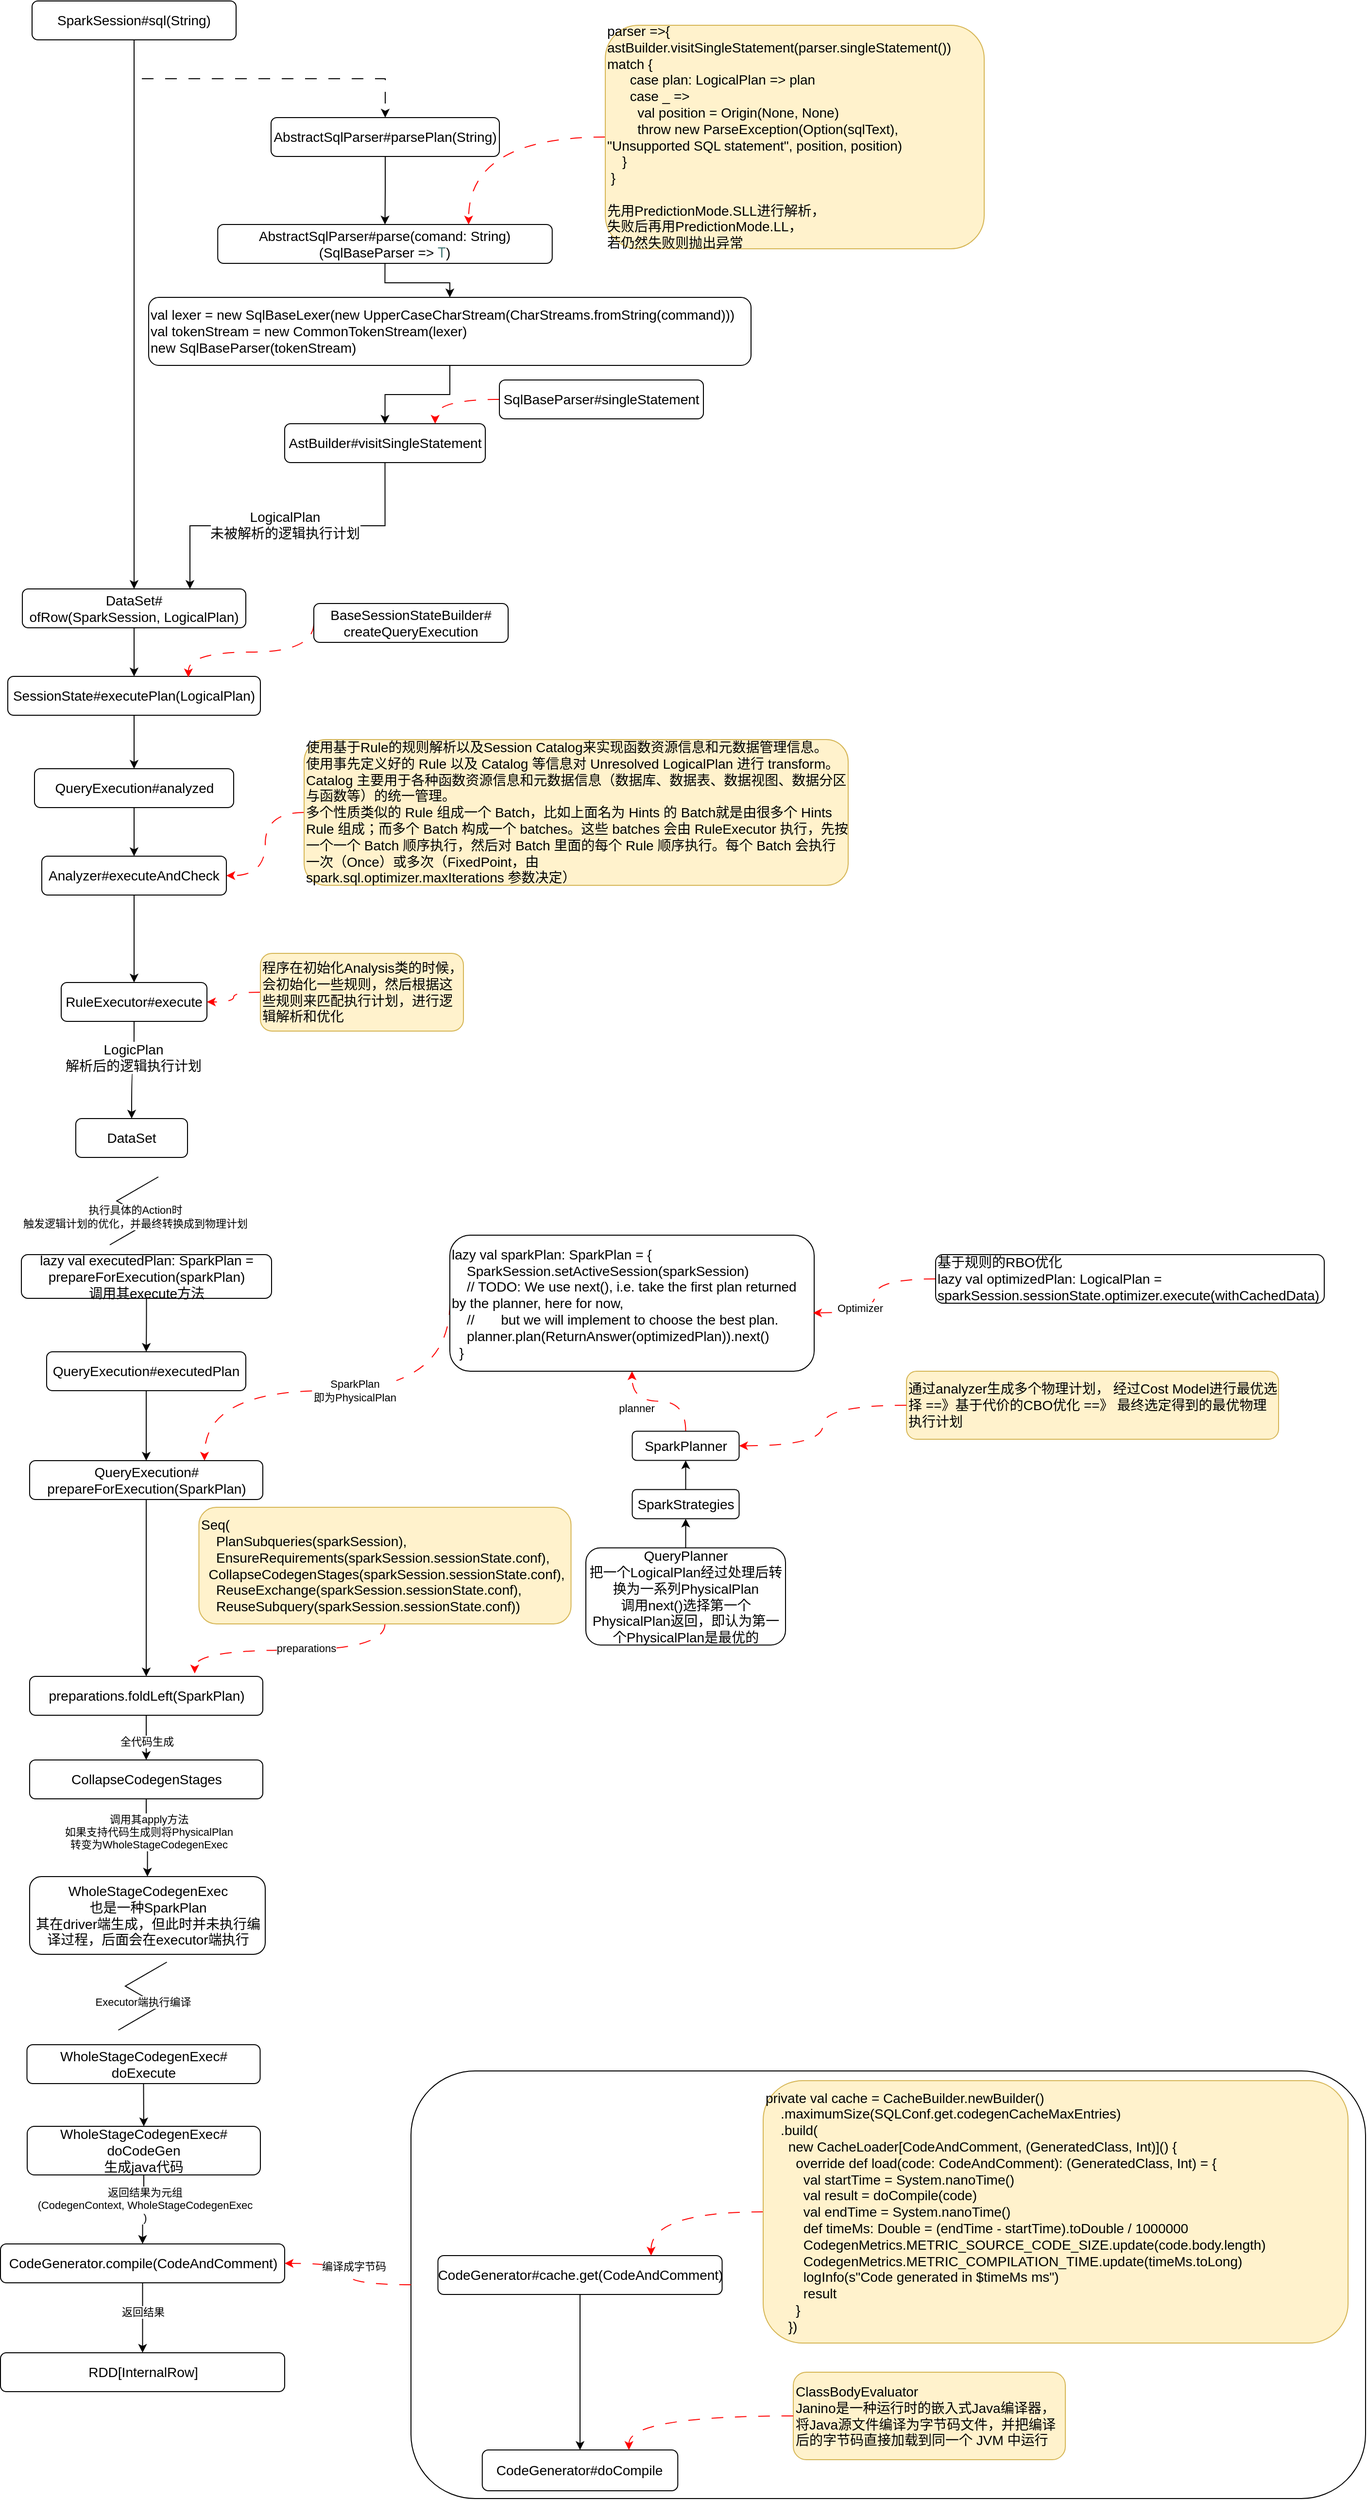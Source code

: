 <mxfile version="20.8.20" type="github">
  <diagram name="Spark  SQL执行流程" id="dEqnPz7Te2CZXSZK34e1">
    <mxGraphModel dx="1058" dy="526" grid="1" gridSize="10" guides="1" tooltips="1" connect="1" arrows="1" fold="1" page="1" pageScale="1" pageWidth="827" pageHeight="1169" math="0" shadow="0">
      <root>
        <mxCell id="0" />
        <mxCell id="1" parent="0" />
        <mxCell id="THCTk6hH6egYFEfsFXks-5" style="edgeStyle=orthogonalEdgeStyle;rounded=0;orthogonalLoop=1;jettySize=auto;html=1;exitX=0.5;exitY=1;exitDx=0;exitDy=0;fontSize=14;" parent="1" source="THCTk6hH6egYFEfsFXks-1" target="THCTk6hH6egYFEfsFXks-4" edge="1">
          <mxGeometry relative="1" as="geometry" />
        </mxCell>
        <mxCell id="THCTk6hH6egYFEfsFXks-8" style="edgeStyle=orthogonalEdgeStyle;rounded=0;orthogonalLoop=1;jettySize=auto;html=1;exitX=0.5;exitY=1;exitDx=0;exitDy=0;entryX=0.5;entryY=0;entryDx=0;entryDy=0;fontSize=14;dashed=1;dashPattern=12 12;" parent="1" source="THCTk6hH6egYFEfsFXks-1" target="THCTk6hH6egYFEfsFXks-6" edge="1">
          <mxGeometry relative="1" as="geometry" />
        </mxCell>
        <mxCell id="THCTk6hH6egYFEfsFXks-1" value="SparkSession#sql(String)" style="rounded=1;whiteSpace=wrap;html=1;fontSize=14;" parent="1" vertex="1">
          <mxGeometry x="50" y="30" width="210" height="40" as="geometry" />
        </mxCell>
        <mxCell id="THCTk6hH6egYFEfsFXks-18" style="edgeStyle=orthogonalEdgeStyle;rounded=0;orthogonalLoop=1;jettySize=auto;html=1;exitX=0.5;exitY=1;exitDx=0;exitDy=0;entryX=0.5;entryY=0;entryDx=0;entryDy=0;fontSize=14;" parent="1" source="THCTk6hH6egYFEfsFXks-4" target="THCTk6hH6egYFEfsFXks-17" edge="1">
          <mxGeometry relative="1" as="geometry" />
        </mxCell>
        <mxCell id="THCTk6hH6egYFEfsFXks-4" value="DataSet#&lt;br&gt;ofRow(SparkSession,&amp;nbsp;LogicalPlan)" style="rounded=1;whiteSpace=wrap;html=1;fontSize=14;" parent="1" vertex="1">
          <mxGeometry x="40" y="635" width="230" height="40" as="geometry" />
        </mxCell>
        <mxCell id="THCTk6hH6egYFEfsFXks-20" style="edgeStyle=orthogonalEdgeStyle;rounded=0;orthogonalLoop=1;jettySize=auto;html=1;exitX=0.5;exitY=1;exitDx=0;exitDy=0;entryX=0.5;entryY=0;entryDx=0;entryDy=0;fontSize=14;" parent="1" source="THCTk6hH6egYFEfsFXks-6" target="THCTk6hH6egYFEfsFXks-19" edge="1">
          <mxGeometry relative="1" as="geometry" />
        </mxCell>
        <mxCell id="THCTk6hH6egYFEfsFXks-6" value="AbstractSqlParser#parsePlan(String)" style="whiteSpace=wrap;html=1;fontSize=14;rounded=1;" parent="1" vertex="1">
          <mxGeometry x="296" y="150" width="235" height="40" as="geometry" />
        </mxCell>
        <mxCell id="THCTk6hH6egYFEfsFXks-15" style="edgeStyle=orthogonalEdgeStyle;rounded=0;orthogonalLoop=1;jettySize=auto;html=1;exitX=0.5;exitY=1;exitDx=0;exitDy=0;entryX=0.75;entryY=0;entryDx=0;entryDy=0;fontSize=14;" parent="1" source="THCTk6hH6egYFEfsFXks-9" target="THCTk6hH6egYFEfsFXks-4" edge="1">
          <mxGeometry relative="1" as="geometry" />
        </mxCell>
        <mxCell id="THCTk6hH6egYFEfsFXks-16" value="LogicalPlan&lt;br&gt;未被解析的逻辑执行计划" style="edgeLabel;html=1;align=center;verticalAlign=middle;resizable=0;points=[];fontSize=14;" parent="THCTk6hH6egYFEfsFXks-15" vertex="1" connectable="0">
          <mxGeometry x="0.193" y="-1" relative="1" as="geometry">
            <mxPoint x="29" as="offset" />
          </mxGeometry>
        </mxCell>
        <mxCell id="THCTk6hH6egYFEfsFXks-9" value="AstBuilder#visitSingleStatement" style="whiteSpace=wrap;html=1;fontSize=14;rounded=1;" parent="1" vertex="1">
          <mxGeometry x="310" y="465" width="206.5" height="40" as="geometry" />
        </mxCell>
        <mxCell id="THCTk6hH6egYFEfsFXks-14" style="edgeStyle=orthogonalEdgeStyle;rounded=0;orthogonalLoop=1;jettySize=auto;html=1;exitX=0;exitY=0.5;exitDx=0;exitDy=0;entryX=0.75;entryY=0;entryDx=0;entryDy=0;fontSize=14;dashed=1;dashPattern=12 12;curved=1;strokeColor=#FF0000;" parent="1" source="THCTk6hH6egYFEfsFXks-12" target="THCTk6hH6egYFEfsFXks-9" edge="1">
          <mxGeometry relative="1" as="geometry" />
        </mxCell>
        <mxCell id="THCTk6hH6egYFEfsFXks-12" value="SqlBaseParser#singleStatement" style="whiteSpace=wrap;html=1;fontSize=14;rounded=1;" parent="1" vertex="1">
          <mxGeometry x="531" y="420" width="210" height="40" as="geometry" />
        </mxCell>
        <mxCell id="THCTk6hH6egYFEfsFXks-27" style="edgeStyle=orthogonalEdgeStyle;rounded=0;orthogonalLoop=1;jettySize=auto;html=1;exitX=0.5;exitY=1;exitDx=0;exitDy=0;entryX=0.5;entryY=0;entryDx=0;entryDy=0;strokeColor=#000000;fontSize=14;" parent="1" source="THCTk6hH6egYFEfsFXks-17" target="THCTk6hH6egYFEfsFXks-26" edge="1">
          <mxGeometry relative="1" as="geometry" />
        </mxCell>
        <mxCell id="THCTk6hH6egYFEfsFXks-17" value="SessionState#executePlan(LogicalPlan&lt;span style=&quot;background-color: initial;&quot;&gt;)&lt;/span&gt;" style="rounded=1;whiteSpace=wrap;html=1;fontSize=14;" parent="1" vertex="1">
          <mxGeometry x="25" y="725" width="260" height="40" as="geometry" />
        </mxCell>
        <mxCell id="xvGSpYOVI_oOir4ocMuj-2" style="edgeStyle=orthogonalEdgeStyle;rounded=0;orthogonalLoop=1;jettySize=auto;html=1;exitX=0.5;exitY=1;exitDx=0;exitDy=0;entryX=0.5;entryY=0;entryDx=0;entryDy=0;" parent="1" source="THCTk6hH6egYFEfsFXks-19" target="xvGSpYOVI_oOir4ocMuj-1" edge="1">
          <mxGeometry relative="1" as="geometry" />
        </mxCell>
        <mxCell id="THCTk6hH6egYFEfsFXks-19" value="AbstractSqlParser#parse(comand: String)(SqlBaseParser =&amp;gt; &lt;span style=&quot;font-family: &amp;quot;JetBrains Mono&amp;quot;, monospace; font-size: 10.5pt; color: rgb(78, 128, 125);&quot;&gt;T&lt;/span&gt;&lt;span style=&quot;background-color: initial;&quot;&gt;)&lt;/span&gt;" style="whiteSpace=wrap;html=1;fontSize=14;rounded=1;" parent="1" vertex="1">
          <mxGeometry x="241.12" y="260" width="344.25" height="40" as="geometry" />
        </mxCell>
        <mxCell id="xvGSpYOVI_oOir4ocMuj-4" style="edgeStyle=orthogonalEdgeStyle;rounded=0;orthogonalLoop=1;jettySize=auto;html=1;exitX=0;exitY=0.5;exitDx=0;exitDy=0;entryX=0.75;entryY=0;entryDx=0;entryDy=0;curved=1;dashed=1;dashPattern=12 12;strokeColor=#FF0000;" parent="1" source="THCTk6hH6egYFEfsFXks-22" target="THCTk6hH6egYFEfsFXks-19" edge="1">
          <mxGeometry relative="1" as="geometry" />
        </mxCell>
        <mxCell id="THCTk6hH6egYFEfsFXks-22" value="&lt;div&gt;parser =&amp;gt;{&lt;/div&gt;&lt;div&gt;&lt;span style=&quot;background-color: initial;&quot;&gt;astBuilder.visitSingleStatement(parser.singleStatement()) match {&lt;/span&gt;&lt;/div&gt;&lt;div&gt;&amp;nbsp; &amp;nbsp; &amp;nbsp; case plan: LogicalPlan =&amp;gt; plan&lt;/div&gt;&lt;div&gt;&amp;nbsp; &amp;nbsp; &amp;nbsp; case _ =&amp;gt;&lt;/div&gt;&lt;div&gt;&amp;nbsp; &amp;nbsp; &amp;nbsp; &amp;nbsp; val position = Origin(None, None)&lt;/div&gt;&lt;div&gt;&amp;nbsp; &amp;nbsp; &amp;nbsp; &amp;nbsp; throw new ParseException(Option(sqlText), &quot;Unsupported SQL statement&quot;, position, position)&lt;/div&gt;&lt;div&gt;&amp;nbsp; &amp;nbsp; }&lt;/div&gt;&lt;div&gt;&amp;nbsp;}&lt;/div&gt;&lt;div&gt;&lt;br&gt;&lt;/div&gt;&lt;div&gt;先用PredictionMode.SLL进行解析，&lt;/div&gt;&lt;div&gt;失败后再用PredictionMode.LL，&lt;/div&gt;&lt;div&gt;若仍然失败则抛出异常&lt;/div&gt;" style="whiteSpace=wrap;html=1;fontSize=14;rounded=1;align=left;fillColor=#fff2cc;strokeColor=#d6b656;" parent="1" vertex="1">
          <mxGeometry x="640" y="55" width="390" height="230" as="geometry" />
        </mxCell>
        <mxCell id="THCTk6hH6egYFEfsFXks-25" style="edgeStyle=orthogonalEdgeStyle;curved=1;rounded=0;orthogonalLoop=1;jettySize=auto;html=1;exitX=0;exitY=0.5;exitDx=0;exitDy=0;entryX=0.715;entryY=0.025;entryDx=0;entryDy=0;entryPerimeter=0;dashed=1;dashPattern=12 12;strokeColor=#FF0000;fontSize=14;" parent="1" source="THCTk6hH6egYFEfsFXks-24" target="THCTk6hH6egYFEfsFXks-17" edge="1">
          <mxGeometry relative="1" as="geometry">
            <Array as="points">
              <mxPoint x="340" y="700" />
              <mxPoint x="211" y="700" />
            </Array>
          </mxGeometry>
        </mxCell>
        <mxCell id="THCTk6hH6egYFEfsFXks-24" value="BaseSessionStateBuilder#&lt;br&gt;createQueryExecution" style="rounded=1;whiteSpace=wrap;html=1;fontSize=14;" parent="1" vertex="1">
          <mxGeometry x="340" y="650" width="200" height="40" as="geometry" />
        </mxCell>
        <mxCell id="THCTk6hH6egYFEfsFXks-30" style="edgeStyle=orthogonalEdgeStyle;rounded=0;orthogonalLoop=1;jettySize=auto;html=1;exitX=0.5;exitY=1;exitDx=0;exitDy=0;entryX=0.5;entryY=0;entryDx=0;entryDy=0;strokeColor=#000000;fontSize=14;" parent="1" source="THCTk6hH6egYFEfsFXks-26" target="THCTk6hH6egYFEfsFXks-29" edge="1">
          <mxGeometry relative="1" as="geometry" />
        </mxCell>
        <mxCell id="THCTk6hH6egYFEfsFXks-26" value="QueryExecution#analyzed" style="rounded=1;whiteSpace=wrap;html=1;fontSize=14;" parent="1" vertex="1">
          <mxGeometry x="52.5" y="820" width="205" height="40" as="geometry" />
        </mxCell>
        <mxCell id="THCTk6hH6egYFEfsFXks-32" style="edgeStyle=orthogonalEdgeStyle;rounded=0;orthogonalLoop=1;jettySize=auto;html=1;exitX=0.5;exitY=1;exitDx=0;exitDy=0;entryX=0.5;entryY=0;entryDx=0;entryDy=0;strokeColor=#000000;fontSize=14;" parent="1" source="THCTk6hH6egYFEfsFXks-29" target="THCTk6hH6egYFEfsFXks-31" edge="1">
          <mxGeometry relative="1" as="geometry" />
        </mxCell>
        <mxCell id="THCTk6hH6egYFEfsFXks-29" value="Analyzer#executeAndCheck" style="whiteSpace=wrap;html=1;fontSize=14;rounded=1;" parent="1" vertex="1">
          <mxGeometry x="60" y="910" width="190" height="40" as="geometry" />
        </mxCell>
        <mxCell id="THCTk6hH6egYFEfsFXks-37" style="edgeStyle=orthogonalEdgeStyle;curved=1;rounded=0;orthogonalLoop=1;jettySize=auto;html=1;exitX=0.5;exitY=1;exitDx=0;exitDy=0;entryX=0.5;entryY=0;entryDx=0;entryDy=0;strokeColor=#000000;fontSize=14;" parent="1" source="THCTk6hH6egYFEfsFXks-31" target="THCTk6hH6egYFEfsFXks-36" edge="1">
          <mxGeometry relative="1" as="geometry" />
        </mxCell>
        <mxCell id="THCTk6hH6egYFEfsFXks-38" value="LogicPlan&lt;br&gt;解析后的逻辑执行计划" style="edgeLabel;html=1;align=center;verticalAlign=middle;resizable=0;points=[];fontSize=14;" parent="THCTk6hH6egYFEfsFXks-37" vertex="1" connectable="0">
          <mxGeometry x="-0.28" y="-1" relative="1" as="geometry">
            <mxPoint as="offset" />
          </mxGeometry>
        </mxCell>
        <mxCell id="THCTk6hH6egYFEfsFXks-31" value="RuleExecutor#execute" style="whiteSpace=wrap;html=1;fontSize=14;rounded=1;" parent="1" vertex="1">
          <mxGeometry x="80" y="1040" width="150" height="40" as="geometry" />
        </mxCell>
        <mxCell id="THCTk6hH6egYFEfsFXks-35" style="edgeStyle=orthogonalEdgeStyle;rounded=0;orthogonalLoop=1;jettySize=auto;html=1;exitX=0;exitY=0.5;exitDx=0;exitDy=0;entryX=1;entryY=0.5;entryDx=0;entryDy=0;strokeColor=#FF0000;fontSize=14;curved=1;dashed=1;dashPattern=12 12;" parent="1" source="THCTk6hH6egYFEfsFXks-33" target="THCTk6hH6egYFEfsFXks-31" edge="1">
          <mxGeometry relative="1" as="geometry" />
        </mxCell>
        <mxCell id="THCTk6hH6egYFEfsFXks-33" value="程序在初始化Analysis类的时候，会初始化一些规则，然后根据这些规则来匹配执行计划，进行逻辑解析和优化" style="whiteSpace=wrap;html=1;fontSize=14;rounded=1;align=left;fillColor=#fff2cc;strokeColor=#d6b656;" parent="1" vertex="1">
          <mxGeometry x="285" y="1010" width="209" height="80" as="geometry" />
        </mxCell>
        <mxCell id="THCTk6hH6egYFEfsFXks-36" value="DataSet" style="whiteSpace=wrap;html=1;fontSize=14;rounded=1;" parent="1" vertex="1">
          <mxGeometry x="95" y="1180" width="115" height="40" as="geometry" />
        </mxCell>
        <mxCell id="Hme6o7wAtb_QXtmtZKTd-1" value="" style="edgeStyle=isometricEdgeStyle;endArrow=none;html=1;rounded=0;" parent="1" edge="1">
          <mxGeometry width="50" height="100" relative="1" as="geometry">
            <mxPoint x="130" y="1310" as="sourcePoint" />
            <mxPoint x="180" y="1240" as="targetPoint" />
          </mxGeometry>
        </mxCell>
        <mxCell id="dJa-XMbD3ppQLrqUtmth-2" value="执行具体的Action时&lt;br&gt;触发逻辑计划的优化，并最终转换成到物理计划" style="edgeLabel;html=1;align=center;verticalAlign=middle;resizable=0;points=[];" parent="Hme6o7wAtb_QXtmtZKTd-1" vertex="1" connectable="0">
          <mxGeometry x="-0.559" y="-1" relative="1" as="geometry">
            <mxPoint x="-2" y="-15" as="offset" />
          </mxGeometry>
        </mxCell>
        <mxCell id="xvGSpYOVI_oOir4ocMuj-3" style="edgeStyle=orthogonalEdgeStyle;rounded=0;orthogonalLoop=1;jettySize=auto;html=1;exitX=0.5;exitY=1;exitDx=0;exitDy=0;entryX=0.5;entryY=0;entryDx=0;entryDy=0;" parent="1" source="xvGSpYOVI_oOir4ocMuj-1" target="THCTk6hH6egYFEfsFXks-9" edge="1">
          <mxGeometry relative="1" as="geometry" />
        </mxCell>
        <mxCell id="xvGSpYOVI_oOir4ocMuj-1" value="val lexer = new SqlBaseLexer(new UpperCaseCharStream(CharStreams.fromString(command)))&lt;br&gt;val tokenStream = new CommonTokenStream(lexer)&lt;br&gt;new SqlBaseParser(tokenStream)" style="whiteSpace=wrap;html=1;fontSize=14;rounded=1;align=left;" parent="1" vertex="1">
          <mxGeometry x="170" y="335" width="620" height="70" as="geometry" />
        </mxCell>
        <mxCell id="xvGSpYOVI_oOir4ocMuj-6" style="edgeStyle=orthogonalEdgeStyle;curved=1;rounded=0;orthogonalLoop=1;jettySize=auto;html=1;exitX=0;exitY=0.5;exitDx=0;exitDy=0;entryX=1;entryY=0.5;entryDx=0;entryDy=0;dashed=1;dashPattern=12 12;strokeColor=#FF0000;" parent="1" source="xvGSpYOVI_oOir4ocMuj-5" target="THCTk6hH6egYFEfsFXks-29" edge="1">
          <mxGeometry relative="1" as="geometry" />
        </mxCell>
        <mxCell id="xvGSpYOVI_oOir4ocMuj-5" value="使用基于Rule的规则解析以及Session Catalog来实现函数资源信息和元数据管理信息。&lt;br&gt;使用事先定义好的 Rule 以及 Catalog 等信息对 Unresolved LogicalPlan 进行 transform。&lt;br&gt;Catalog 主要用于各种函数资源信息和元数据信息（数据库、数据表、数据视图、数据分区与函数等）的统一管理。&lt;br&gt;&lt;div&gt;多个性质类似的 Rule 组成一个 Batch，比如上面名为 Hints 的 Batch就是由很多个 Hints Rule 组成；而多个 Batch 构成一个 batches。这些 batches 会由 RuleExecutor 执行，先按一个一个 Batch 顺序执行，然后对 Batch 里面的每个 Rule 顺序执行。每个 Batch 会执行一次（Once）或多次（FixedPoint，由&lt;/div&gt;&lt;div&gt;spark.sql.optimizer.maxIterations 参数决定）&lt;/div&gt;" style="whiteSpace=wrap;html=1;fontSize=14;rounded=1;align=left;fillColor=#fff2cc;strokeColor=#d6b656;" parent="1" vertex="1">
          <mxGeometry x="330" y="790" width="560" height="150" as="geometry" />
        </mxCell>
        <mxCell id="dJa-XMbD3ppQLrqUtmth-6" style="edgeStyle=orthogonalEdgeStyle;rounded=0;orthogonalLoop=1;jettySize=auto;html=1;exitX=0.5;exitY=1;exitDx=0;exitDy=0;entryX=0.5;entryY=0;entryDx=0;entryDy=0;" parent="1" source="dJa-XMbD3ppQLrqUtmth-1" target="dJa-XMbD3ppQLrqUtmth-5" edge="1">
          <mxGeometry relative="1" as="geometry" />
        </mxCell>
        <mxCell id="dJa-XMbD3ppQLrqUtmth-1" value="QueryExecution#executedPlan" style="whiteSpace=wrap;html=1;fontSize=14;rounded=1;" parent="1" vertex="1">
          <mxGeometry x="65" y="1420" width="205" height="40" as="geometry" />
        </mxCell>
        <mxCell id="dJa-XMbD3ppQLrqUtmth-8" style="edgeStyle=orthogonalEdgeStyle;rounded=0;orthogonalLoop=1;jettySize=auto;html=1;exitX=0;exitY=0.5;exitDx=0;exitDy=0;entryX=0.75;entryY=0;entryDx=0;entryDy=0;curved=1;dashed=1;dashPattern=12 12;strokeColor=#FF0000;" parent="1" source="dJa-XMbD3ppQLrqUtmth-3" target="dJa-XMbD3ppQLrqUtmth-5" edge="1">
          <mxGeometry relative="1" as="geometry">
            <Array as="points">
              <mxPoint x="480" y="1460" />
              <mxPoint x="228" y="1460" />
            </Array>
          </mxGeometry>
        </mxCell>
        <mxCell id="dJa-XMbD3ppQLrqUtmth-9" value="SparkPlan&lt;br&gt;即为PhysicalPlan" style="edgeLabel;html=1;align=center;verticalAlign=middle;resizable=0;points=[];" parent="dJa-XMbD3ppQLrqUtmth-8" vertex="1" connectable="0">
          <mxGeometry x="0.021" y="15" relative="1" as="geometry">
            <mxPoint x="23" y="-15" as="offset" />
          </mxGeometry>
        </mxCell>
        <mxCell id="dJa-XMbD3ppQLrqUtmth-3" value="&lt;div&gt;lazy val sparkPlan: SparkPlan = {&lt;/div&gt;&lt;div&gt;&amp;nbsp; &amp;nbsp; SparkSession.setActiveSession(sparkSession)&lt;/div&gt;&lt;div&gt;&amp;nbsp; &amp;nbsp; // TODO: We use next(), i.e. take the first plan returned by the planner, here for now,&lt;/div&gt;&lt;div&gt;&amp;nbsp; &amp;nbsp; //&amp;nbsp; &amp;nbsp; &amp;nbsp; &amp;nbsp;but we will implement to choose the best plan.&lt;/div&gt;&lt;div&gt;&amp;nbsp; &amp;nbsp; planner.plan(ReturnAnswer(optimizedPlan)).next()&lt;/div&gt;&lt;div&gt;&amp;nbsp; }&lt;/div&gt;" style="whiteSpace=wrap;html=1;fontSize=14;rounded=1;align=left;" parent="1" vertex="1">
          <mxGeometry x="480" y="1300" width="375" height="140" as="geometry" />
        </mxCell>
        <mxCell id="dJa-XMbD3ppQLrqUtmth-24" style="edgeStyle=orthogonalEdgeStyle;rounded=0;orthogonalLoop=1;jettySize=auto;html=1;exitX=0.5;exitY=1;exitDx=0;exitDy=0;entryX=0.5;entryY=0;entryDx=0;entryDy=0;strokeColor=#000000;" parent="1" source="dJa-XMbD3ppQLrqUtmth-5" target="dJa-XMbD3ppQLrqUtmth-23" edge="1">
          <mxGeometry relative="1" as="geometry" />
        </mxCell>
        <mxCell id="dJa-XMbD3ppQLrqUtmth-5" value="QueryExecution#&lt;br&gt;prepareForExecution(SparkPlan)" style="whiteSpace=wrap;html=1;fontSize=14;rounded=1;" parent="1" vertex="1">
          <mxGeometry x="47.5" y="1532" width="240" height="40" as="geometry" />
        </mxCell>
        <mxCell id="dJa-XMbD3ppQLrqUtmth-11" style="edgeStyle=orthogonalEdgeStyle;curved=1;rounded=0;orthogonalLoop=1;jettySize=auto;html=1;exitX=0;exitY=0.5;exitDx=0;exitDy=0;entryX=0.997;entryY=0.571;entryDx=0;entryDy=0;entryPerimeter=0;dashed=1;dashPattern=12 12;strokeColor=#FF0000;" parent="1" source="dJa-XMbD3ppQLrqUtmth-10" target="dJa-XMbD3ppQLrqUtmth-3" edge="1">
          <mxGeometry relative="1" as="geometry" />
        </mxCell>
        <mxCell id="dJa-XMbD3ppQLrqUtmth-12" value="Optimizer" style="edgeLabel;html=1;align=center;verticalAlign=middle;resizable=0;points=[];" parent="dJa-XMbD3ppQLrqUtmth-11" vertex="1" connectable="0">
          <mxGeometry x="0.403" y="-5" relative="1" as="geometry">
            <mxPoint as="offset" />
          </mxGeometry>
        </mxCell>
        <mxCell id="dJa-XMbD3ppQLrqUtmth-10" value="基于规则的RBO优化&lt;br&gt;lazy val optimizedPlan: LogicalPlan = sparkSession.sessionState.optimizer.execute(withCachedData)" style="whiteSpace=wrap;html=1;fontSize=14;rounded=1;align=left;" parent="1" vertex="1">
          <mxGeometry x="980" y="1320" width="400" height="50" as="geometry" />
        </mxCell>
        <mxCell id="dJa-XMbD3ppQLrqUtmth-14" style="edgeStyle=orthogonalEdgeStyle;curved=1;rounded=0;orthogonalLoop=1;jettySize=auto;html=1;exitX=0.5;exitY=0;exitDx=0;exitDy=0;entryX=0.5;entryY=1;entryDx=0;entryDy=0;dashed=1;dashPattern=12 12;strokeColor=#FF0000;" parent="1" source="dJa-XMbD3ppQLrqUtmth-13" target="dJa-XMbD3ppQLrqUtmth-3" edge="1">
          <mxGeometry relative="1" as="geometry" />
        </mxCell>
        <mxCell id="dJa-XMbD3ppQLrqUtmth-15" value="planner" style="edgeLabel;html=1;align=center;verticalAlign=middle;resizable=0;points=[];" parent="dJa-XMbD3ppQLrqUtmth-14" vertex="1" connectable="0">
          <mxGeometry x="0.39" y="7" relative="1" as="geometry">
            <mxPoint as="offset" />
          </mxGeometry>
        </mxCell>
        <mxCell id="dJa-XMbD3ppQLrqUtmth-13" value="SparkPlanner" style="whiteSpace=wrap;html=1;fontSize=14;rounded=1;" parent="1" vertex="1">
          <mxGeometry x="667.75" y="1501.69" width="110" height="30" as="geometry" />
        </mxCell>
        <mxCell id="dJa-XMbD3ppQLrqUtmth-21" style="edgeStyle=orthogonalEdgeStyle;curved=1;rounded=0;orthogonalLoop=1;jettySize=auto;html=1;exitX=0.5;exitY=0;exitDx=0;exitDy=0;entryX=0.5;entryY=1;entryDx=0;entryDy=0;strokeColor=#000000;" parent="1" source="dJa-XMbD3ppQLrqUtmth-17" target="dJa-XMbD3ppQLrqUtmth-13" edge="1">
          <mxGeometry relative="1" as="geometry" />
        </mxCell>
        <mxCell id="dJa-XMbD3ppQLrqUtmth-17" value="SparkStrategies" style="whiteSpace=wrap;html=1;fontSize=14;rounded=1;" parent="1" vertex="1">
          <mxGeometry x="667.75" y="1561.69" width="110" height="30" as="geometry" />
        </mxCell>
        <mxCell id="dJa-XMbD3ppQLrqUtmth-22" style="edgeStyle=orthogonalEdgeStyle;curved=1;rounded=0;orthogonalLoop=1;jettySize=auto;html=1;exitX=0.5;exitY=0;exitDx=0;exitDy=0;entryX=0.5;entryY=1;entryDx=0;entryDy=0;strokeColor=#000000;" parent="1" source="dJa-XMbD3ppQLrqUtmth-18" target="dJa-XMbD3ppQLrqUtmth-17" edge="1">
          <mxGeometry relative="1" as="geometry" />
        </mxCell>
        <mxCell id="dJa-XMbD3ppQLrqUtmth-18" value="QueryPlanner&lt;br&gt;把一个LogicalPlan经过处理后转换为一系列PhysicalPlan&lt;br&gt;调用next()选择第一个PhysicalPlan返回，即认为第一个PhysicalPlan是最优的" style="whiteSpace=wrap;html=1;fontSize=14;rounded=1;" parent="1" vertex="1">
          <mxGeometry x="620" y="1621.69" width="205.5" height="100" as="geometry" />
        </mxCell>
        <mxCell id="dJa-XMbD3ppQLrqUtmth-30" style="edgeStyle=orthogonalEdgeStyle;rounded=0;orthogonalLoop=1;jettySize=auto;html=1;exitX=0.5;exitY=1;exitDx=0;exitDy=0;entryX=0.5;entryY=0;entryDx=0;entryDy=0;strokeColor=#000000;" parent="1" source="dJa-XMbD3ppQLrqUtmth-23" target="dJa-XMbD3ppQLrqUtmth-28" edge="1">
          <mxGeometry relative="1" as="geometry" />
        </mxCell>
        <mxCell id="dJa-XMbD3ppQLrqUtmth-31" value="全代码生成" style="edgeLabel;html=1;align=center;verticalAlign=middle;resizable=0;points=[];" parent="dJa-XMbD3ppQLrqUtmth-30" vertex="1" connectable="0">
          <mxGeometry x="0.238" y="-2" relative="1" as="geometry">
            <mxPoint x="2" y="-2" as="offset" />
          </mxGeometry>
        </mxCell>
        <mxCell id="dJa-XMbD3ppQLrqUtmth-23" value="preparations.foldLeft(SparkPlan)" style="whiteSpace=wrap;html=1;fontSize=14;rounded=1;" parent="1" vertex="1">
          <mxGeometry x="47.5" y="1754" width="240" height="40" as="geometry" />
        </mxCell>
        <mxCell id="dJa-XMbD3ppQLrqUtmth-26" style="edgeStyle=orthogonalEdgeStyle;curved=1;rounded=0;orthogonalLoop=1;jettySize=auto;html=1;exitX=0.5;exitY=1;exitDx=0;exitDy=0;entryX=0.708;entryY=-0.075;entryDx=0;entryDy=0;entryPerimeter=0;strokeColor=#FF0000;dashed=1;dashPattern=12 12;" parent="1" source="dJa-XMbD3ppQLrqUtmth-25" target="dJa-XMbD3ppQLrqUtmth-23" edge="1">
          <mxGeometry relative="1" as="geometry" />
        </mxCell>
        <mxCell id="dJa-XMbD3ppQLrqUtmth-27" value="preparations" style="edgeLabel;html=1;align=center;verticalAlign=middle;resizable=0;points=[];" parent="dJa-XMbD3ppQLrqUtmth-26" vertex="1" connectable="0">
          <mxGeometry x="-0.124" y="-2" relative="1" as="geometry">
            <mxPoint as="offset" />
          </mxGeometry>
        </mxCell>
        <mxCell id="dJa-XMbD3ppQLrqUtmth-25" value="&lt;div&gt;Seq(&lt;/div&gt;&lt;div&gt;&amp;nbsp; &amp;nbsp; PlanSubqueries(sparkSession),&lt;/div&gt;&lt;div&gt;&amp;nbsp; &amp;nbsp; EnsureRequirements(sparkSession.sessionState.conf),&lt;/div&gt;&lt;div&gt;&amp;nbsp; CollapseCodegenStages(sparkSession.sessionState.conf),&lt;/div&gt;&lt;div&gt;&amp;nbsp; &amp;nbsp; ReuseExchange(sparkSession.sessionState.conf),&lt;/div&gt;&lt;div&gt;&amp;nbsp; &amp;nbsp; ReuseSubquery(sparkSession.sessionState.conf))&lt;/div&gt;" style="whiteSpace=wrap;html=1;fontSize=14;rounded=1;align=left;fillColor=#fff2cc;strokeColor=#d6b656;" parent="1" vertex="1">
          <mxGeometry x="221.74" y="1580" width="383" height="120" as="geometry" />
        </mxCell>
        <mxCell id="dJa-XMbD3ppQLrqUtmth-33" style="edgeStyle=orthogonalEdgeStyle;rounded=0;orthogonalLoop=1;jettySize=auto;html=1;exitX=0.5;exitY=1;exitDx=0;exitDy=0;entryX=0.5;entryY=0;entryDx=0;entryDy=0;strokeColor=#000000;" parent="1" source="dJa-XMbD3ppQLrqUtmth-28" target="dJa-XMbD3ppQLrqUtmth-32" edge="1">
          <mxGeometry relative="1" as="geometry" />
        </mxCell>
        <mxCell id="dJa-XMbD3ppQLrqUtmth-35" value="调用其apply方法&lt;br&gt;如果支持代码生成则将PhysicalPlan&lt;br&gt;转变为WholeStageCodegenExec" style="edgeLabel;html=1;align=center;verticalAlign=middle;resizable=0;points=[];" parent="dJa-XMbD3ppQLrqUtmth-33" vertex="1" connectable="0">
          <mxGeometry x="-0.28" y="2" relative="1" as="geometry">
            <mxPoint y="4" as="offset" />
          </mxGeometry>
        </mxCell>
        <mxCell id="dJa-XMbD3ppQLrqUtmth-28" value="CollapseCodegenStages" style="whiteSpace=wrap;html=1;fontSize=14;rounded=1;" parent="1" vertex="1">
          <mxGeometry x="47.5" y="1840" width="240" height="40" as="geometry" />
        </mxCell>
        <mxCell id="dJa-XMbD3ppQLrqUtmth-32" value="WholeStageCodegenExec&lt;br&gt;也是一种SparkPlan&lt;br&gt;其在driver端生成，但此时并未执行编译过程，后面会在executor端执行" style="whiteSpace=wrap;html=1;fontSize=14;rounded=1;" parent="1" vertex="1">
          <mxGeometry x="47.5" y="1960" width="242.5" height="80" as="geometry" />
        </mxCell>
        <mxCell id="OyspbbeXxSc23yl87xw1-23" style="edgeStyle=orthogonalEdgeStyle;curved=1;rounded=0;orthogonalLoop=1;jettySize=auto;html=1;exitX=0.5;exitY=1;exitDx=0;exitDy=0;entryX=0.5;entryY=0;entryDx=0;entryDy=0;strokeColor=#000000;" edge="1" parent="1" source="OyspbbeXxSc23yl87xw1-1" target="OyspbbeXxSc23yl87xw1-2">
          <mxGeometry relative="1" as="geometry" />
        </mxCell>
        <mxCell id="OyspbbeXxSc23yl87xw1-1" value="WholeStageCodegenExec#&lt;br&gt;doExecute" style="whiteSpace=wrap;html=1;fontSize=14;rounded=1;" vertex="1" parent="1">
          <mxGeometry x="44.75" y="2133" width="240" height="40" as="geometry" />
        </mxCell>
        <mxCell id="OyspbbeXxSc23yl87xw1-5" style="edgeStyle=orthogonalEdgeStyle;rounded=0;orthogonalLoop=1;jettySize=auto;html=1;exitX=0.5;exitY=1;exitDx=0;exitDy=0;entryX=0.5;entryY=0;entryDx=0;entryDy=0;" edge="1" parent="1" source="OyspbbeXxSc23yl87xw1-2" target="OyspbbeXxSc23yl87xw1-7">
          <mxGeometry relative="1" as="geometry">
            <mxPoint x="165" y="2338" as="targetPoint" />
          </mxGeometry>
        </mxCell>
        <mxCell id="OyspbbeXxSc23yl87xw1-6" value="返回结果为元组&lt;br&gt;(CodegenContext, WholeStageCodegenExec&lt;br&gt;)" style="edgeLabel;html=1;align=center;verticalAlign=middle;resizable=0;points=[];" vertex="1" connectable="0" parent="OyspbbeXxSc23yl87xw1-5">
          <mxGeometry x="-0.267" y="1" relative="1" as="geometry">
            <mxPoint y="4" as="offset" />
          </mxGeometry>
        </mxCell>
        <mxCell id="OyspbbeXxSc23yl87xw1-2" value="WholeStageCodegenExec#&lt;br&gt;doCodeGen&lt;br&gt;生成java代码" style="whiteSpace=wrap;html=1;fontSize=14;rounded=1;" vertex="1" parent="1">
          <mxGeometry x="45" y="2217" width="240" height="50" as="geometry" />
        </mxCell>
        <mxCell id="OyspbbeXxSc23yl87xw1-26" style="edgeStyle=orthogonalEdgeStyle;curved=1;rounded=0;orthogonalLoop=1;jettySize=auto;html=1;exitX=0.5;exitY=1;exitDx=0;exitDy=0;entryX=0.5;entryY=0;entryDx=0;entryDy=0;strokeColor=#000000;" edge="1" parent="1" source="OyspbbeXxSc23yl87xw1-7" target="OyspbbeXxSc23yl87xw1-25">
          <mxGeometry relative="1" as="geometry" />
        </mxCell>
        <mxCell id="OyspbbeXxSc23yl87xw1-27" value="返回结果" style="edgeLabel;html=1;align=center;verticalAlign=middle;resizable=0;points=[];" vertex="1" connectable="0" parent="OyspbbeXxSc23yl87xw1-26">
          <mxGeometry x="-0.18" relative="1" as="geometry">
            <mxPoint as="offset" />
          </mxGeometry>
        </mxCell>
        <mxCell id="OyspbbeXxSc23yl87xw1-7" value="CodeGenerator.compile(CodeAndComment&lt;span style=&quot;background-color: initial;&quot;&gt;)&lt;/span&gt;" style="whiteSpace=wrap;html=1;fontSize=14;rounded=1;" vertex="1" parent="1">
          <mxGeometry x="17.5" y="2338" width="292.5" height="40" as="geometry" />
        </mxCell>
        <mxCell id="OyspbbeXxSc23yl87xw1-20" value="" style="group" vertex="1" connectable="0" parent="1">
          <mxGeometry x="440" y="2160" width="982.5" height="440" as="geometry" />
        </mxCell>
        <mxCell id="OyspbbeXxSc23yl87xw1-19" value="" style="whiteSpace=wrap;html=1;fontSize=14;rounded=1;" vertex="1" parent="OyspbbeXxSc23yl87xw1-20">
          <mxGeometry width="982.5" height="440" as="geometry" />
        </mxCell>
        <mxCell id="OyspbbeXxSc23yl87xw1-9" value="CodeGenerator#cache.get(CodeAndComment)" style="whiteSpace=wrap;html=1;fontSize=14;rounded=1;" vertex="1" parent="OyspbbeXxSc23yl87xw1-20">
          <mxGeometry x="27.75" y="190" width="292.5" height="40" as="geometry" />
        </mxCell>
        <mxCell id="OyspbbeXxSc23yl87xw1-12" style="edgeStyle=orthogonalEdgeStyle;rounded=0;orthogonalLoop=1;jettySize=auto;html=1;exitX=0;exitY=0.5;exitDx=0;exitDy=0;entryX=0.75;entryY=0;entryDx=0;entryDy=0;curved=1;dashed=1;dashPattern=12 12;strokeColor=#FF0000;" edge="1" parent="OyspbbeXxSc23yl87xw1-20" source="OyspbbeXxSc23yl87xw1-11" target="OyspbbeXxSc23yl87xw1-9">
          <mxGeometry relative="1" as="geometry" />
        </mxCell>
        <mxCell id="OyspbbeXxSc23yl87xw1-11" value="&lt;div&gt;private val cache = CacheBuilder.newBuilder()&lt;/div&gt;&lt;div&gt;&amp;nbsp; &amp;nbsp; .maximumSize(SQLConf.get.codegenCacheMaxEntries)&lt;/div&gt;&lt;div&gt;&amp;nbsp; &amp;nbsp; .build(&lt;/div&gt;&lt;div&gt;&amp;nbsp; &amp;nbsp; &amp;nbsp; new CacheLoader[CodeAndComment, (GeneratedClass, Int)]() {&lt;/div&gt;&lt;div&gt;&amp;nbsp; &amp;nbsp; &amp;nbsp; &amp;nbsp; override def load(code: CodeAndComment): (GeneratedClass, Int) = {&lt;/div&gt;&lt;div&gt;&amp;nbsp; &amp;nbsp; &amp;nbsp; &amp;nbsp; &amp;nbsp; val startTime = System.nanoTime()&lt;/div&gt;&lt;div&gt;&amp;nbsp; &amp;nbsp; &amp;nbsp; &amp;nbsp; &amp;nbsp; val result = doCompile(code)&lt;/div&gt;&lt;div&gt;&amp;nbsp; &amp;nbsp; &amp;nbsp; &amp;nbsp; &amp;nbsp; val endTime = System.nanoTime()&lt;/div&gt;&lt;div&gt;&amp;nbsp; &amp;nbsp; &amp;nbsp; &amp;nbsp; &amp;nbsp; def timeMs: Double = (endTime - startTime).toDouble / 1000000&lt;/div&gt;&lt;div&gt;&amp;nbsp; &amp;nbsp; &amp;nbsp; &amp;nbsp; &amp;nbsp; CodegenMetrics.METRIC_SOURCE_CODE_SIZE.update(code.body.length)&lt;/div&gt;&lt;div&gt;&amp;nbsp; &amp;nbsp; &amp;nbsp; &amp;nbsp; &amp;nbsp; CodegenMetrics.METRIC_COMPILATION_TIME.update(timeMs.toLong)&lt;/div&gt;&lt;div&gt;&amp;nbsp; &amp;nbsp; &amp;nbsp; &amp;nbsp; &amp;nbsp; logInfo(s&quot;Code generated in $timeMs ms&quot;)&lt;/div&gt;&lt;div&gt;&amp;nbsp; &amp;nbsp; &amp;nbsp; &amp;nbsp; &amp;nbsp; result&lt;/div&gt;&lt;div&gt;&amp;nbsp; &amp;nbsp; &amp;nbsp; &amp;nbsp; }&lt;/div&gt;&lt;div&gt;&amp;nbsp; &amp;nbsp; &amp;nbsp; })&lt;/div&gt;" style="whiteSpace=wrap;html=1;fontSize=14;rounded=1;align=left;fillColor=#fff2cc;strokeColor=#d6b656;" vertex="1" parent="OyspbbeXxSc23yl87xw1-20">
          <mxGeometry x="362.5" y="10" width="602" height="270" as="geometry" />
        </mxCell>
        <mxCell id="OyspbbeXxSc23yl87xw1-13" value="CodeGenerator#doCompile" style="whiteSpace=wrap;html=1;fontSize=14;rounded=1;" vertex="1" parent="OyspbbeXxSc23yl87xw1-20">
          <mxGeometry x="73.38" y="390" width="201.25" height="42" as="geometry" />
        </mxCell>
        <mxCell id="OyspbbeXxSc23yl87xw1-15" style="edgeStyle=orthogonalEdgeStyle;curved=1;rounded=0;orthogonalLoop=1;jettySize=auto;html=1;exitX=0.5;exitY=1;exitDx=0;exitDy=0;entryX=0.5;entryY=0;entryDx=0;entryDy=0;strokeColor=#000000;" edge="1" parent="OyspbbeXxSc23yl87xw1-20" source="OyspbbeXxSc23yl87xw1-9" target="OyspbbeXxSc23yl87xw1-13">
          <mxGeometry relative="1" as="geometry" />
        </mxCell>
        <mxCell id="OyspbbeXxSc23yl87xw1-17" value="ClassBodyEvaluator&lt;br&gt;Janino是一种运行时的嵌入式Java编译器，将Java源文件编译为字节码文件，并把编译后的字节码直接加载到同一个 JVM 中运行" style="whiteSpace=wrap;html=1;fontSize=14;rounded=1;align=left;fillColor=#fff2cc;strokeColor=#d6b656;" vertex="1" parent="OyspbbeXxSc23yl87xw1-20">
          <mxGeometry x="393.5" y="310" width="280" height="90" as="geometry" />
        </mxCell>
        <mxCell id="OyspbbeXxSc23yl87xw1-18" style="edgeStyle=orthogonalEdgeStyle;rounded=0;orthogonalLoop=1;jettySize=auto;html=1;exitX=0;exitY=0.5;exitDx=0;exitDy=0;entryX=0.75;entryY=0;entryDx=0;entryDy=0;curved=1;dashed=1;dashPattern=12 12;strokeColor=#FF0000;" edge="1" parent="OyspbbeXxSc23yl87xw1-20" source="OyspbbeXxSc23yl87xw1-17" target="OyspbbeXxSc23yl87xw1-13">
          <mxGeometry relative="1" as="geometry">
            <mxPoint x="-7.5" y="500" as="sourcePoint" />
            <mxPoint x="-139.5" y="617" as="targetPoint" />
          </mxGeometry>
        </mxCell>
        <mxCell id="OyspbbeXxSc23yl87xw1-21" style="edgeStyle=orthogonalEdgeStyle;rounded=0;orthogonalLoop=1;jettySize=auto;html=1;exitX=0;exitY=0.5;exitDx=0;exitDy=0;entryX=1;entryY=0.5;entryDx=0;entryDy=0;curved=1;dashed=1;dashPattern=12 12;strokeColor=#FF0000;" edge="1" parent="1" source="OyspbbeXxSc23yl87xw1-19" target="OyspbbeXxSc23yl87xw1-7">
          <mxGeometry relative="1" as="geometry">
            <mxPoint x="426" y="2385" as="sourcePoint" />
            <mxPoint x="310" y="2430" as="targetPoint" />
          </mxGeometry>
        </mxCell>
        <mxCell id="OyspbbeXxSc23yl87xw1-22" value="编译成字节码" style="edgeLabel;html=1;align=center;verticalAlign=middle;resizable=0;points=[];" vertex="1" connectable="0" parent="OyspbbeXxSc23yl87xw1-21">
          <mxGeometry x="0.11" y="-6" relative="1" as="geometry">
            <mxPoint as="offset" />
          </mxGeometry>
        </mxCell>
        <mxCell id="OyspbbeXxSc23yl87xw1-25" value="RDD[InternalRow]" style="whiteSpace=wrap;html=1;fontSize=14;rounded=1;" vertex="1" parent="1">
          <mxGeometry x="17.5" y="2450" width="292.5" height="40" as="geometry" />
        </mxCell>
        <mxCell id="OyspbbeXxSc23yl87xw1-29" style="edgeStyle=orthogonalEdgeStyle;curved=1;rounded=0;orthogonalLoop=1;jettySize=auto;html=1;exitX=0.5;exitY=1;exitDx=0;exitDy=0;entryX=0.5;entryY=0;entryDx=0;entryDy=0;strokeColor=#000000;" edge="1" parent="1" source="OyspbbeXxSc23yl87xw1-28" target="dJa-XMbD3ppQLrqUtmth-1">
          <mxGeometry relative="1" as="geometry" />
        </mxCell>
        <mxCell id="OyspbbeXxSc23yl87xw1-28" value="lazy val executedPlan: SparkPlan = prepareForExecution(sparkPlan)&lt;br&gt;调用其execute方法" style="whiteSpace=wrap;html=1;fontSize=14;rounded=1;" vertex="1" parent="1">
          <mxGeometry x="39" y="1320" width="257.5" height="45" as="geometry" />
        </mxCell>
        <mxCell id="OyspbbeXxSc23yl87xw1-36" value="通过analyzer生成多个物理计划， 经过Cost Model进行最优选择 ==》基于代价的CBO优化 ==》 最终选定得到的最优物理执行计划" style="whiteSpace=wrap;html=1;fontSize=14;rounded=1;align=left;fillColor=#fff2cc;strokeColor=#d6b656;" vertex="1" parent="1">
          <mxGeometry x="950" y="1440" width="383" height="70" as="geometry" />
        </mxCell>
        <mxCell id="OyspbbeXxSc23yl87xw1-37" style="edgeStyle=orthogonalEdgeStyle;curved=1;rounded=0;orthogonalLoop=1;jettySize=auto;html=1;exitX=0;exitY=0.5;exitDx=0;exitDy=0;entryX=1;entryY=0.5;entryDx=0;entryDy=0;dashed=1;dashPattern=12 12;strokeColor=#FF0000;" edge="1" parent="1" source="OyspbbeXxSc23yl87xw1-36" target="dJa-XMbD3ppQLrqUtmth-13">
          <mxGeometry relative="1" as="geometry">
            <mxPoint x="898" y="1516.69" as="sourcePoint" />
            <mxPoint x="772" y="1551.69" as="targetPoint" />
          </mxGeometry>
        </mxCell>
        <mxCell id="OyspbbeXxSc23yl87xw1-39" value="" style="edgeStyle=isometricEdgeStyle;endArrow=none;html=1;rounded=0;" edge="1" parent="1">
          <mxGeometry width="50" height="100" relative="1" as="geometry">
            <mxPoint x="138.75" y="2118" as="sourcePoint" />
            <mxPoint x="188.75" y="2048" as="targetPoint" />
          </mxGeometry>
        </mxCell>
        <mxCell id="OyspbbeXxSc23yl87xw1-40" value="Executor端执行编译" style="edgeLabel;html=1;align=center;verticalAlign=middle;resizable=0;points=[];" vertex="1" connectable="0" parent="OyspbbeXxSc23yl87xw1-39">
          <mxGeometry x="-0.559" y="-1" relative="1" as="geometry">
            <mxPoint x="-2" y="-15" as="offset" />
          </mxGeometry>
        </mxCell>
      </root>
    </mxGraphModel>
  </diagram>
</mxfile>
